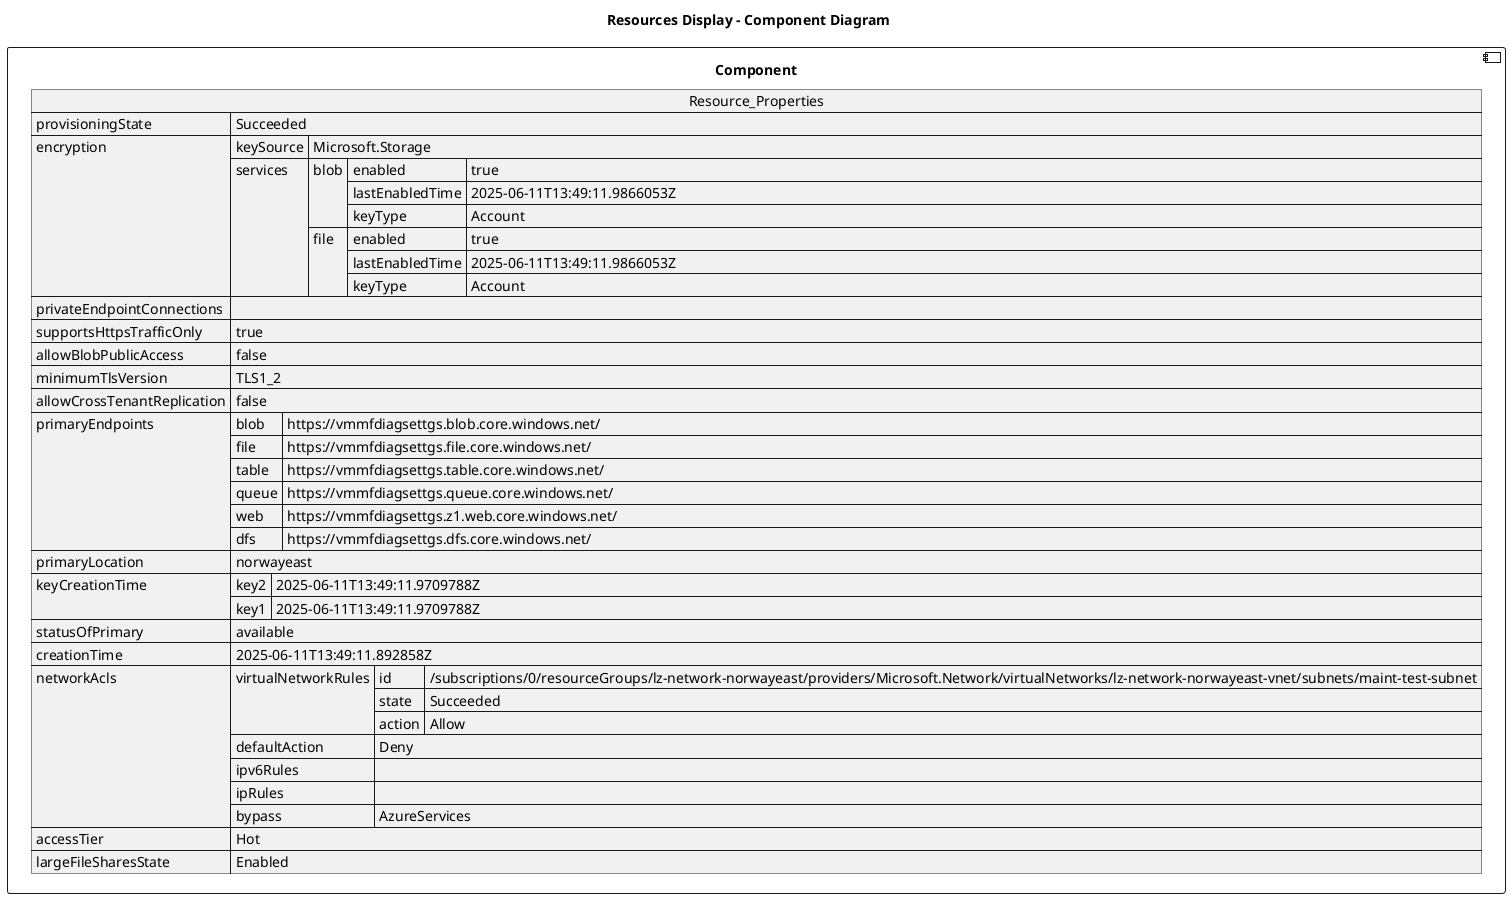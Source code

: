 @startuml

title Resources Display - Component Diagram

component Component {

json  Resource_Properties {
  "provisioningState": "Succeeded",
  "encryption": {
    "keySource": "Microsoft.Storage",
    "services": {
      "blob": {
        "enabled": true,
        "lastEnabledTime": "2025-06-11T13:49:11.9866053Z",
        "keyType": "Account"
      },
      "file": {
        "enabled": true,
        "lastEnabledTime": "2025-06-11T13:49:11.9866053Z",
        "keyType": "Account"
      }
    }
  },
  "privateEndpointConnections": [],
  "supportsHttpsTrafficOnly": true,
  "allowBlobPublicAccess": false,
  "minimumTlsVersion": "TLS1_2",
  "allowCrossTenantReplication": false,
  "primaryEndpoints": {
    "blob": "https://vmmfdiagsettgs.blob.core.windows.net/",
    "file": "https://vmmfdiagsettgs.file.core.windows.net/",
    "table": "https://vmmfdiagsettgs.table.core.windows.net/",
    "queue": "https://vmmfdiagsettgs.queue.core.windows.net/",
    "web": "https://vmmfdiagsettgs.z1.web.core.windows.net/",
    "dfs": "https://vmmfdiagsettgs.dfs.core.windows.net/"
  },
  "primaryLocation": "norwayeast",
  "keyCreationTime": {
    "key2": "2025-06-11T13:49:11.9709788Z",
    "key1": "2025-06-11T13:49:11.9709788Z"
  },
  "statusOfPrimary": "available",
  "creationTime": "2025-06-11T13:49:11.892858Z",
  "networkAcls": {
    "virtualNetworkRules": [
      {
        "id": "/subscriptions/0/resourceGroups/lz-network-norwayeast/providers/Microsoft.Network/virtualNetworks/lz-network-norwayeast-vnet/subnets/maint-test-subnet",
        "state": "Succeeded",
        "action": "Allow"
      }
    ],
    "defaultAction": "Deny",
    "ipv6Rules": [],
    "ipRules": [],
    "bypass": "AzureServices"
  },
  "accessTier": "Hot",
  "largeFileSharesState": "Enabled"
}
}
@enduml
